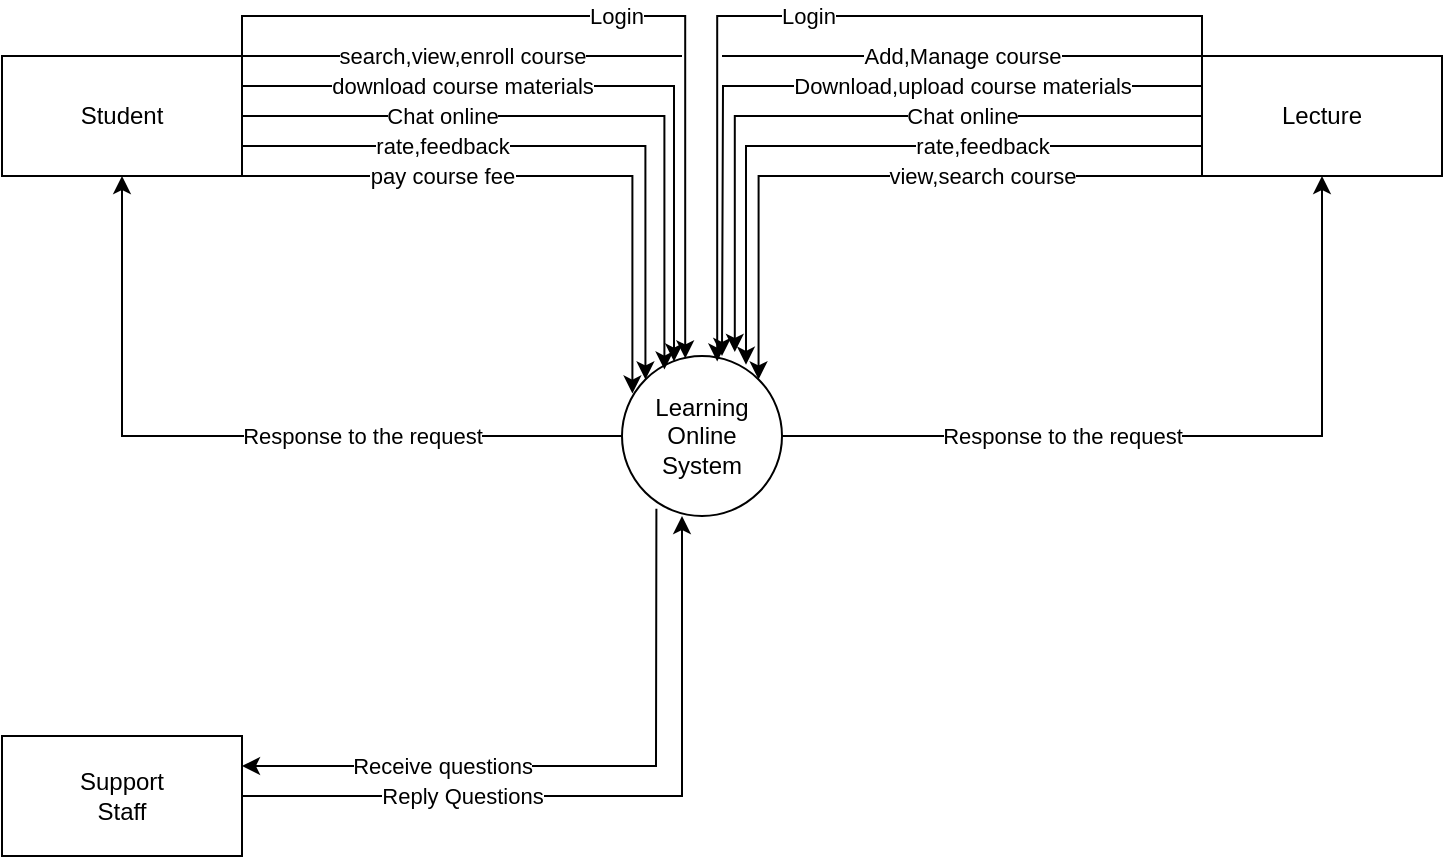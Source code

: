 <mxfile version="22.0.8" type="github">
  <diagram name="Page-1" id="b5LGx1y-4BX3DsugLkQ6">
    <mxGraphModel dx="1009" dy="503" grid="1" gridSize="10" guides="1" tooltips="1" connect="1" arrows="1" fold="1" page="1" pageScale="1" pageWidth="850" pageHeight="1100" math="0" shadow="0">
      <root>
        <mxCell id="0" />
        <mxCell id="1" parent="0" />
        <mxCell id="KEPUYFuTyqMKSpF0Npl8-23" value="Response to the request" style="edgeStyle=orthogonalEdgeStyle;rounded=0;orthogonalLoop=1;jettySize=auto;html=1;exitX=1;exitY=0.5;exitDx=0;exitDy=0;entryX=0.5;entryY=1;entryDx=0;entryDy=0;" edge="1" parent="1" source="KEPUYFuTyqMKSpF0Npl8-1" target="KEPUYFuTyqMKSpF0Npl8-3">
          <mxGeometry x="-0.3" relative="1" as="geometry">
            <mxPoint as="offset" />
          </mxGeometry>
        </mxCell>
        <mxCell id="KEPUYFuTyqMKSpF0Npl8-1" value="Learning&lt;br&gt;Online&lt;br&gt;System" style="ellipse;whiteSpace=wrap;html=1;aspect=fixed;" vertex="1" parent="1">
          <mxGeometry x="380" y="220" width="80" height="80" as="geometry" />
        </mxCell>
        <mxCell id="KEPUYFuTyqMKSpF0Npl8-10" value="rate,feedback" style="edgeStyle=orthogonalEdgeStyle;rounded=0;orthogonalLoop=1;jettySize=auto;html=1;exitX=1;exitY=0.75;exitDx=0;exitDy=0;entryX=0;entryY=0;entryDx=0;entryDy=0;" edge="1" parent="1" source="KEPUYFuTyqMKSpF0Npl8-2" target="KEPUYFuTyqMKSpF0Npl8-1">
          <mxGeometry x="-0.372" relative="1" as="geometry">
            <mxPoint as="offset" />
          </mxGeometry>
        </mxCell>
        <mxCell id="KEPUYFuTyqMKSpF0Npl8-2" value="Student" style="rounded=0;whiteSpace=wrap;html=1;" vertex="1" parent="1">
          <mxGeometry x="70" y="70" width="120" height="60" as="geometry" />
        </mxCell>
        <mxCell id="KEPUYFuTyqMKSpF0Npl8-14" value="Download,upload course materials" style="edgeStyle=orthogonalEdgeStyle;rounded=0;orthogonalLoop=1;jettySize=auto;html=1;exitX=0;exitY=0.25;exitDx=0;exitDy=0;" edge="1" parent="1" source="KEPUYFuTyqMKSpF0Npl8-3">
          <mxGeometry x="-0.359" relative="1" as="geometry">
            <mxPoint x="430" y="220" as="targetPoint" />
            <mxPoint as="offset" />
          </mxGeometry>
        </mxCell>
        <mxCell id="KEPUYFuTyqMKSpF0Npl8-17" value="view,search course" style="edgeStyle=orthogonalEdgeStyle;rounded=0;orthogonalLoop=1;jettySize=auto;html=1;exitX=0;exitY=1;exitDx=0;exitDy=0;entryX=1;entryY=0;entryDx=0;entryDy=0;" edge="1" parent="1" source="KEPUYFuTyqMKSpF0Npl8-3" target="KEPUYFuTyqMKSpF0Npl8-1">
          <mxGeometry x="-0.32" relative="1" as="geometry">
            <Array as="points">
              <mxPoint x="448" y="130" />
            </Array>
            <mxPoint as="offset" />
          </mxGeometry>
        </mxCell>
        <mxCell id="KEPUYFuTyqMKSpF0Npl8-3" value="Lecture" style="rounded=0;whiteSpace=wrap;html=1;" vertex="1" parent="1">
          <mxGeometry x="670" y="70" width="120" height="60" as="geometry" />
        </mxCell>
        <mxCell id="KEPUYFuTyqMKSpF0Npl8-4" value="Support&lt;br&gt;Staff" style="rounded=0;whiteSpace=wrap;html=1;" vertex="1" parent="1">
          <mxGeometry x="70" y="410" width="120" height="60" as="geometry" />
        </mxCell>
        <mxCell id="KEPUYFuTyqMKSpF0Npl8-6" value="Login" style="edgeStyle=orthogonalEdgeStyle;rounded=0;orthogonalLoop=1;jettySize=auto;html=1;exitX=1;exitY=0;exitDx=0;exitDy=0;entryX=0.395;entryY=0.015;entryDx=0;entryDy=0;entryPerimeter=0;" edge="1" parent="1" source="KEPUYFuTyqMKSpF0Npl8-2" target="KEPUYFuTyqMKSpF0Npl8-1">
          <mxGeometry relative="1" as="geometry" />
        </mxCell>
        <mxCell id="KEPUYFuTyqMKSpF0Npl8-8" value="download course materials" style="edgeStyle=orthogonalEdgeStyle;rounded=0;orthogonalLoop=1;jettySize=auto;html=1;exitX=1;exitY=0.25;exitDx=0;exitDy=0;entryX=0.325;entryY=0.035;entryDx=0;entryDy=0;entryPerimeter=0;" edge="1" parent="1" source="KEPUYFuTyqMKSpF0Npl8-2" target="KEPUYFuTyqMKSpF0Npl8-1">
          <mxGeometry x="-0.378" relative="1" as="geometry">
            <mxPoint as="offset" />
          </mxGeometry>
        </mxCell>
        <mxCell id="KEPUYFuTyqMKSpF0Npl8-9" value="Chat online" style="edgeStyle=orthogonalEdgeStyle;rounded=0;orthogonalLoop=1;jettySize=auto;html=1;exitX=1;exitY=0.5;exitDx=0;exitDy=0;entryX=0.265;entryY=0.085;entryDx=0;entryDy=0;entryPerimeter=0;" edge="1" parent="1" source="KEPUYFuTyqMKSpF0Npl8-2" target="KEPUYFuTyqMKSpF0Npl8-1">
          <mxGeometry x="-0.408" relative="1" as="geometry">
            <mxPoint as="offset" />
          </mxGeometry>
        </mxCell>
        <mxCell id="KEPUYFuTyqMKSpF0Npl8-11" value="pay course fee" style="edgeStyle=orthogonalEdgeStyle;rounded=0;orthogonalLoop=1;jettySize=auto;html=1;exitX=1;exitY=1;exitDx=0;exitDy=0;entryX=0.065;entryY=0.235;entryDx=0;entryDy=0;entryPerimeter=0;" edge="1" parent="1" source="KEPUYFuTyqMKSpF0Npl8-2" target="KEPUYFuTyqMKSpF0Npl8-1">
          <mxGeometry x="-0.342" relative="1" as="geometry">
            <Array as="points">
              <mxPoint x="385" y="130" />
            </Array>
            <mxPoint as="offset" />
          </mxGeometry>
        </mxCell>
        <mxCell id="KEPUYFuTyqMKSpF0Npl8-12" value="search,view,enroll course" style="endArrow=none;html=1;rounded=0;exitX=1;exitY=0;exitDx=0;exitDy=0;" edge="1" parent="1" source="KEPUYFuTyqMKSpF0Npl8-2">
          <mxGeometry width="50" height="50" relative="1" as="geometry">
            <mxPoint x="400" y="290" as="sourcePoint" />
            <mxPoint x="410" y="70" as="targetPoint" />
          </mxGeometry>
        </mxCell>
        <mxCell id="KEPUYFuTyqMKSpF0Npl8-13" value="Login" style="edgeStyle=orthogonalEdgeStyle;rounded=0;orthogonalLoop=1;jettySize=auto;html=1;exitX=0;exitY=0;exitDx=0;exitDy=0;entryX=0.595;entryY=0.035;entryDx=0;entryDy=0;entryPerimeter=0;" edge="1" parent="1" source="KEPUYFuTyqMKSpF0Npl8-3" target="KEPUYFuTyqMKSpF0Npl8-1">
          <mxGeometry relative="1" as="geometry" />
        </mxCell>
        <mxCell id="KEPUYFuTyqMKSpF0Npl8-15" value="Chat online" style="edgeStyle=orthogonalEdgeStyle;rounded=0;orthogonalLoop=1;jettySize=auto;html=1;exitX=0;exitY=0.5;exitDx=0;exitDy=0;entryX=0.705;entryY=-0.025;entryDx=0;entryDy=0;entryPerimeter=0;" edge="1" parent="1" source="KEPUYFuTyqMKSpF0Npl8-3" target="KEPUYFuTyqMKSpF0Npl8-1">
          <mxGeometry x="-0.317" relative="1" as="geometry">
            <mxPoint as="offset" />
          </mxGeometry>
        </mxCell>
        <mxCell id="KEPUYFuTyqMKSpF0Npl8-16" value="rate,feedback" style="edgeStyle=orthogonalEdgeStyle;rounded=0;orthogonalLoop=1;jettySize=auto;html=1;exitX=0;exitY=0.75;exitDx=0;exitDy=0;entryX=0.775;entryY=0.055;entryDx=0;entryDy=0;entryPerimeter=0;" edge="1" parent="1" source="KEPUYFuTyqMKSpF0Npl8-3" target="KEPUYFuTyqMKSpF0Npl8-1">
          <mxGeometry x="-0.348" relative="1" as="geometry">
            <mxPoint as="offset" />
          </mxGeometry>
        </mxCell>
        <mxCell id="KEPUYFuTyqMKSpF0Npl8-18" value="Add,Manage course" style="endArrow=none;html=1;rounded=0;entryX=0;entryY=0;entryDx=0;entryDy=0;" edge="1" parent="1" target="KEPUYFuTyqMKSpF0Npl8-3">
          <mxGeometry width="50" height="50" relative="1" as="geometry">
            <mxPoint x="430" y="70" as="sourcePoint" />
            <mxPoint x="450" y="240" as="targetPoint" />
          </mxGeometry>
        </mxCell>
        <mxCell id="KEPUYFuTyqMKSpF0Npl8-20" value="Reply Questions" style="edgeStyle=orthogonalEdgeStyle;rounded=0;orthogonalLoop=1;jettySize=auto;html=1;exitX=1;exitY=0.5;exitDx=0;exitDy=0;entryX=0.375;entryY=1;entryDx=0;entryDy=0;entryPerimeter=0;" edge="1" parent="1" source="KEPUYFuTyqMKSpF0Npl8-4" target="KEPUYFuTyqMKSpF0Npl8-1">
          <mxGeometry x="-0.389" relative="1" as="geometry">
            <mxPoint as="offset" />
          </mxGeometry>
        </mxCell>
        <mxCell id="KEPUYFuTyqMKSpF0Npl8-21" value="Receive questions" style="endArrow=classic;html=1;rounded=0;exitX=0.215;exitY=0.955;exitDx=0;exitDy=0;exitPerimeter=0;entryX=1;entryY=0.25;entryDx=0;entryDy=0;" edge="1" parent="1" source="KEPUYFuTyqMKSpF0Npl8-1" target="KEPUYFuTyqMKSpF0Npl8-4">
          <mxGeometry x="0.404" width="50" height="50" relative="1" as="geometry">
            <mxPoint x="400" y="290" as="sourcePoint" />
            <mxPoint x="450" y="240" as="targetPoint" />
            <Array as="points">
              <mxPoint x="397" y="425" />
            </Array>
            <mxPoint as="offset" />
          </mxGeometry>
        </mxCell>
        <mxCell id="KEPUYFuTyqMKSpF0Npl8-22" value="Response to the request" style="endArrow=classic;html=1;rounded=0;exitX=0;exitY=0.5;exitDx=0;exitDy=0;entryX=0.5;entryY=1;entryDx=0;entryDy=0;" edge="1" parent="1" source="KEPUYFuTyqMKSpF0Npl8-1" target="KEPUYFuTyqMKSpF0Npl8-2">
          <mxGeometry x="-0.316" width="50" height="50" relative="1" as="geometry">
            <mxPoint x="400" y="290" as="sourcePoint" />
            <mxPoint x="450" y="240" as="targetPoint" />
            <Array as="points">
              <mxPoint x="130" y="260" />
            </Array>
            <mxPoint as="offset" />
          </mxGeometry>
        </mxCell>
      </root>
    </mxGraphModel>
  </diagram>
</mxfile>
